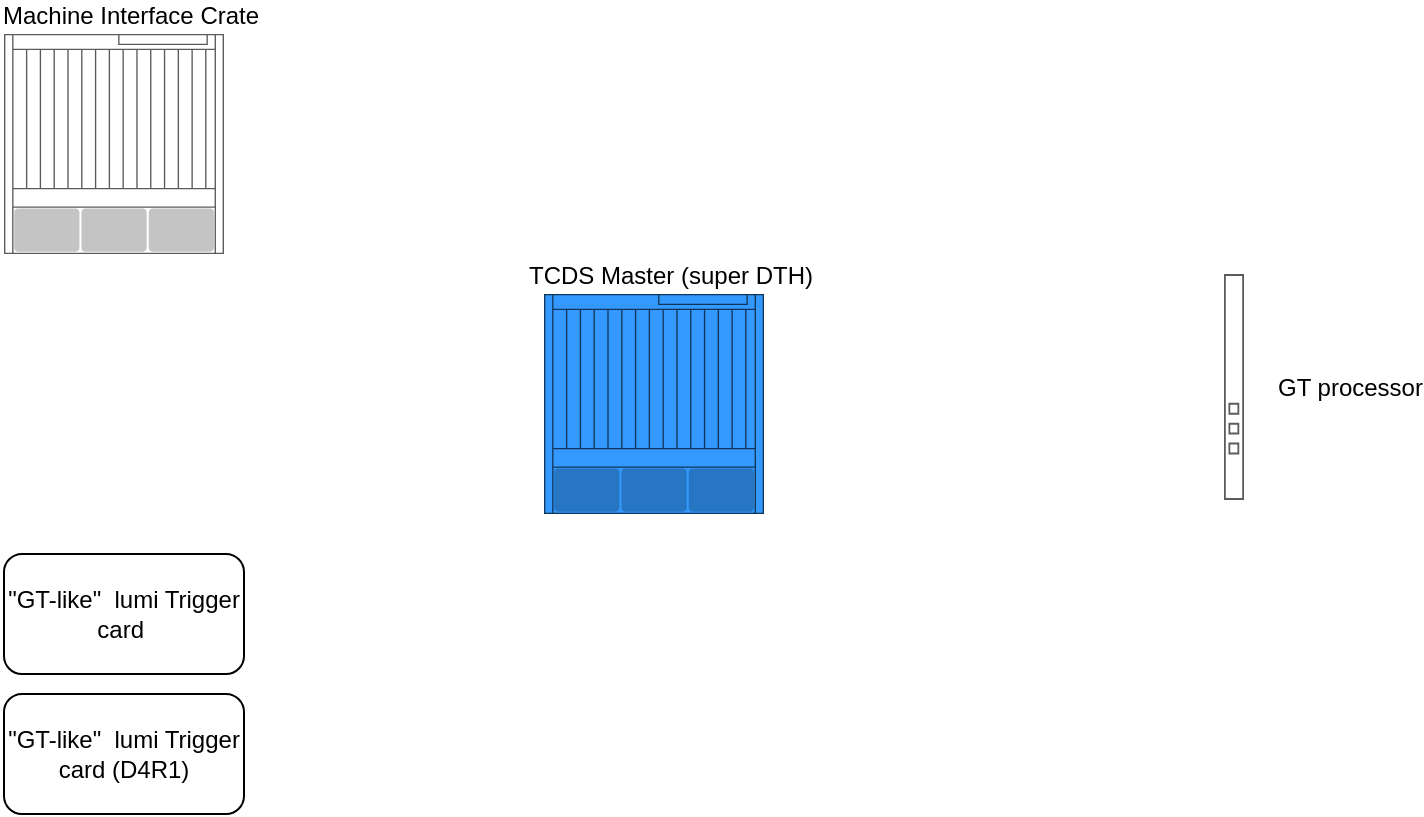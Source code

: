 <mxfile version="10.5.9" type="github"><diagram name="Page-1" id="75ae5057-2f1f-a65a-41a6-c58fb5237df7"><mxGraphModel dx="1158" dy="766" grid="1" gridSize="10" guides="1" tooltips="1" connect="1" arrows="1" fold="1" page="1" pageScale="1" pageWidth="1100" pageHeight="850" background="#ffffff" math="0" shadow="0"><root><mxCell id="0"/><mxCell id="1" parent="0"/><mxCell id="9xZ__yJcOjTzKGVj3mQi-6" value="Machine Interface Crate" style="shape=mxgraph.rack.oracle.netra_ct900_atca_blade_server;html=1;labelPosition=center;align=center;spacingLeft=15;dashed=0;shadow=0;fillColor=#ffffff;horizontal=1;verticalLabelPosition=top;verticalAlign=bottom;" vertex="1" parent="1"><mxGeometry x="130" y="110" width="110" height="110" as="geometry"/></mxCell><mxCell id="9xZ__yJcOjTzKGVj3mQi-7" value="TCDS Master (super DTH)" style="shape=mxgraph.rack.oracle.netra_ct900_atca_blade_server;html=1;labelPosition=center;align=center;spacingLeft=15;dashed=0;shadow=0;fillColor=#3399FF;horizontal=1;verticalLabelPosition=top;verticalAlign=bottom;strokeColor=#6c8ebf;" vertex="1" parent="1"><mxGeometry x="400" y="240" width="110" height="110" as="geometry"/></mxCell><mxCell id="9xZ__yJcOjTzKGVj3mQi-8" value="GT processor" style="shape=mxgraph.rack.oracle.netra_cp3260_atca_blade_server;html=1;labelPosition=right;align=left;spacingLeft=15;dashed=0;shadow=0;fillColor=#ffffff;" vertex="1" parent="1"><mxGeometry x="740" y="230" width="10" height="113" as="geometry"/></mxCell><mxCell id="9xZ__yJcOjTzKGVj3mQi-9" value="&quot;GT-like&quot; &amp;nbsp;lumi Trigger card&amp;nbsp;" style="rounded=1;whiteSpace=wrap;html=1;fillColor=none;" vertex="1" parent="1"><mxGeometry x="130" y="370" width="120" height="60" as="geometry"/></mxCell><mxCell id="9xZ__yJcOjTzKGVj3mQi-10" value="&quot;GT-like&quot; &amp;nbsp;lumi Trigger card (D4R1)" style="rounded=1;whiteSpace=wrap;html=1;fillColor=none;" vertex="1" parent="1"><mxGeometry x="130" y="440" width="120" height="60" as="geometry"/></mxCell></root></mxGraphModel></diagram></mxfile>